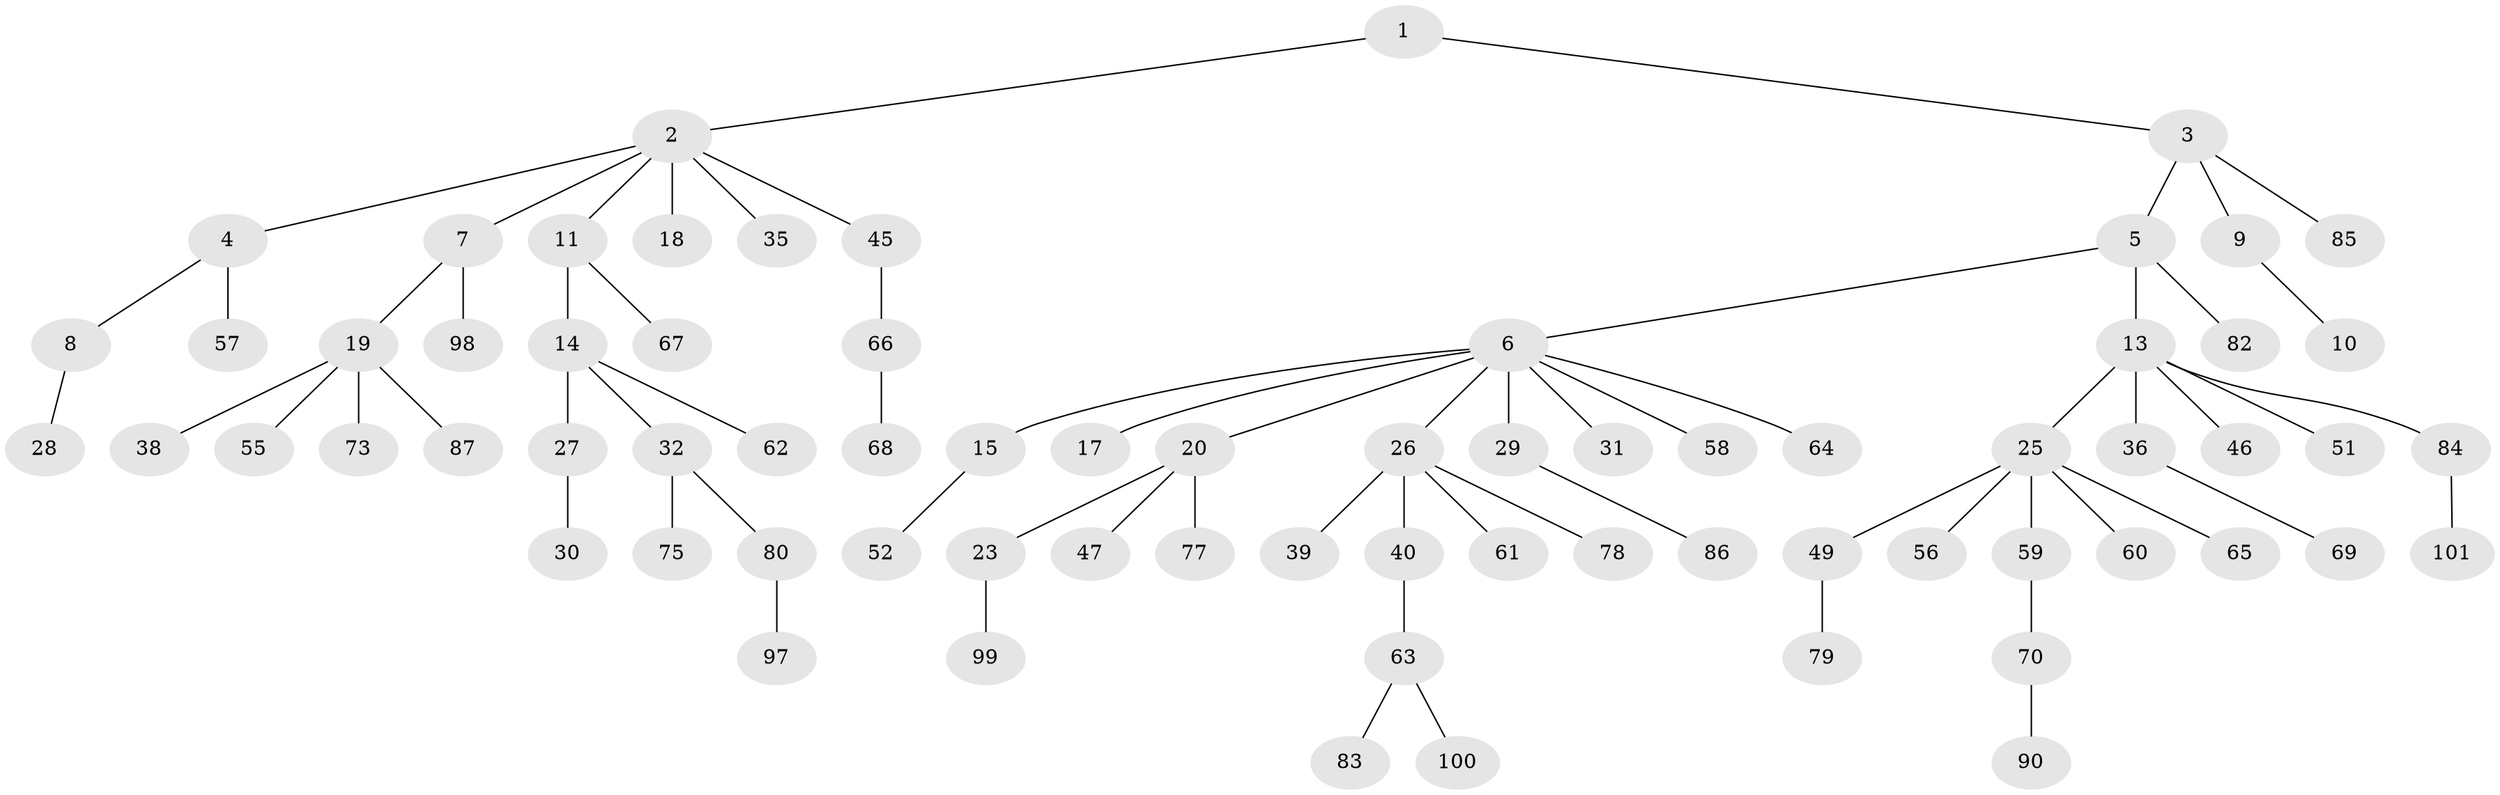 // original degree distribution, {2: 0.23529411764705882, 7: 0.00980392156862745, 5: 0.0392156862745098, 4: 0.06862745098039216, 6: 0.00980392156862745, 3: 0.13725490196078433, 1: 0.5}
// Generated by graph-tools (version 1.1) at 2025/42/03/06/25 10:42:06]
// undirected, 72 vertices, 71 edges
graph export_dot {
graph [start="1"]
  node [color=gray90,style=filled];
  1;
  2 [super="+44"];
  3 [super="+12"];
  4 [super="+34"];
  5 [super="+53"];
  6 [super="+16"];
  7;
  8;
  9 [super="+48"];
  10;
  11 [super="+42"];
  13 [super="+21"];
  14 [super="+24"];
  15 [super="+76"];
  17;
  18;
  19 [super="+22"];
  20 [super="+43"];
  23 [super="+95"];
  25 [super="+41"];
  26 [super="+33"];
  27 [super="+102"];
  28;
  29 [super="+72"];
  30 [super="+92"];
  31;
  32 [super="+71"];
  35;
  36 [super="+37"];
  38;
  39;
  40 [super="+94"];
  45;
  46;
  47 [super="+54"];
  49 [super="+50"];
  51;
  52;
  55;
  56;
  57;
  58;
  59 [super="+88"];
  60;
  61;
  62;
  63 [super="+91"];
  64 [super="+93"];
  65 [super="+96"];
  66 [super="+74"];
  67;
  68;
  69;
  70;
  73;
  75;
  77;
  78;
  79 [super="+81"];
  80 [super="+89"];
  82;
  83;
  84;
  85;
  86;
  87;
  90;
  97;
  98;
  99;
  100;
  101;
  1 -- 2;
  1 -- 3;
  2 -- 4;
  2 -- 7;
  2 -- 11;
  2 -- 18;
  2 -- 35;
  2 -- 45;
  3 -- 5;
  3 -- 9;
  3 -- 85;
  4 -- 8;
  4 -- 57;
  5 -- 6;
  5 -- 13;
  5 -- 82;
  6 -- 15;
  6 -- 26;
  6 -- 29;
  6 -- 64;
  6 -- 17;
  6 -- 20;
  6 -- 58;
  6 -- 31;
  7 -- 19;
  7 -- 98;
  8 -- 28;
  9 -- 10;
  11 -- 14;
  11 -- 67;
  13 -- 36;
  13 -- 51;
  13 -- 84;
  13 -- 25;
  13 -- 46;
  14 -- 27;
  14 -- 32;
  14 -- 62;
  15 -- 52;
  19 -- 55;
  19 -- 87;
  19 -- 73;
  19 -- 38;
  20 -- 23;
  20 -- 77;
  20 -- 47;
  23 -- 99;
  25 -- 49;
  25 -- 56;
  25 -- 65;
  25 -- 59;
  25 -- 60;
  26 -- 40;
  26 -- 61;
  26 -- 78;
  26 -- 39;
  27 -- 30;
  29 -- 86;
  32 -- 75;
  32 -- 80;
  36 -- 69;
  40 -- 63;
  45 -- 66;
  49 -- 79;
  59 -- 70;
  63 -- 83;
  63 -- 100;
  66 -- 68;
  70 -- 90;
  80 -- 97;
  84 -- 101;
}
